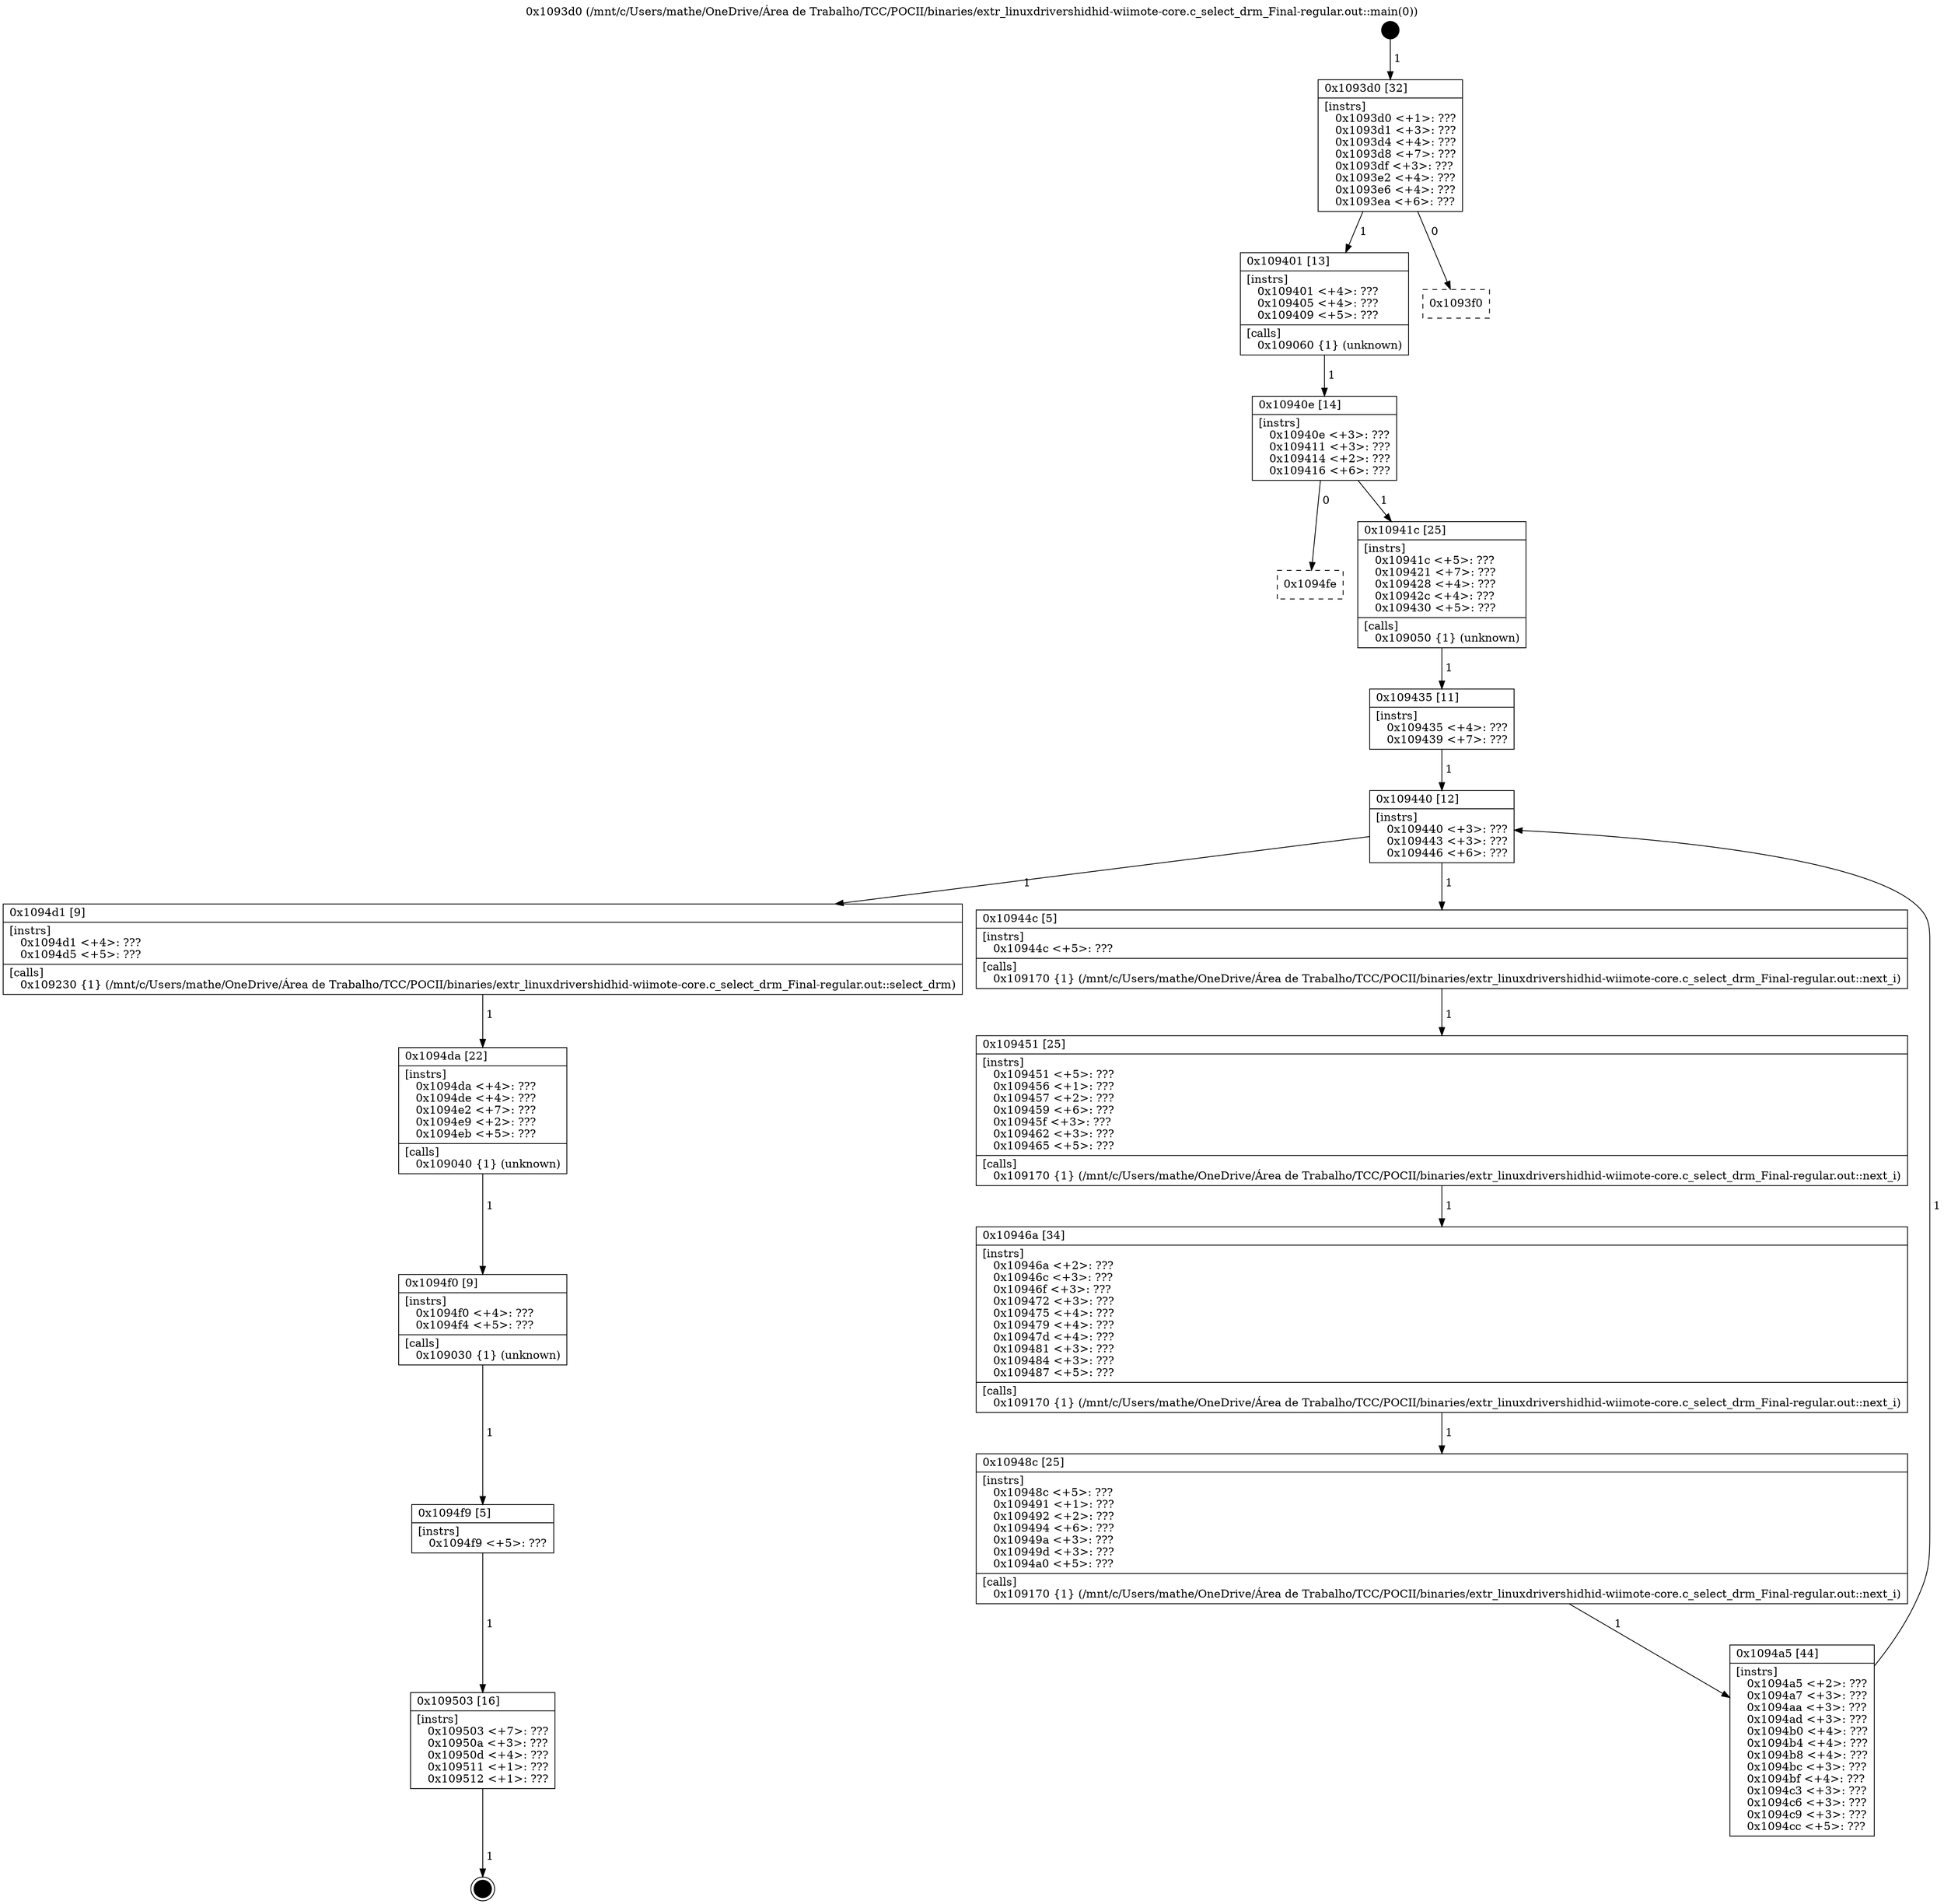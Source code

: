 digraph "0x1093d0" {
  label = "0x1093d0 (/mnt/c/Users/mathe/OneDrive/Área de Trabalho/TCC/POCII/binaries/extr_linuxdrivershidhid-wiimote-core.c_select_drm_Final-regular.out::main(0))"
  labelloc = "t"
  node[shape=record]

  Entry [label="",width=0.3,height=0.3,shape=circle,fillcolor=black,style=filled]
  "0x1093d0" [label="{
     0x1093d0 [32]\l
     | [instrs]\l
     &nbsp;&nbsp;0x1093d0 \<+1\>: ???\l
     &nbsp;&nbsp;0x1093d1 \<+3\>: ???\l
     &nbsp;&nbsp;0x1093d4 \<+4\>: ???\l
     &nbsp;&nbsp;0x1093d8 \<+7\>: ???\l
     &nbsp;&nbsp;0x1093df \<+3\>: ???\l
     &nbsp;&nbsp;0x1093e2 \<+4\>: ???\l
     &nbsp;&nbsp;0x1093e6 \<+4\>: ???\l
     &nbsp;&nbsp;0x1093ea \<+6\>: ???\l
  }"]
  "0x109401" [label="{
     0x109401 [13]\l
     | [instrs]\l
     &nbsp;&nbsp;0x109401 \<+4\>: ???\l
     &nbsp;&nbsp;0x109405 \<+4\>: ???\l
     &nbsp;&nbsp;0x109409 \<+5\>: ???\l
     | [calls]\l
     &nbsp;&nbsp;0x109060 \{1\} (unknown)\l
  }"]
  "0x1093f0" [label="{
     0x1093f0\l
  }", style=dashed]
  "0x10940e" [label="{
     0x10940e [14]\l
     | [instrs]\l
     &nbsp;&nbsp;0x10940e \<+3\>: ???\l
     &nbsp;&nbsp;0x109411 \<+3\>: ???\l
     &nbsp;&nbsp;0x109414 \<+2\>: ???\l
     &nbsp;&nbsp;0x109416 \<+6\>: ???\l
  }"]
  "0x1094fe" [label="{
     0x1094fe\l
  }", style=dashed]
  "0x10941c" [label="{
     0x10941c [25]\l
     | [instrs]\l
     &nbsp;&nbsp;0x10941c \<+5\>: ???\l
     &nbsp;&nbsp;0x109421 \<+7\>: ???\l
     &nbsp;&nbsp;0x109428 \<+4\>: ???\l
     &nbsp;&nbsp;0x10942c \<+4\>: ???\l
     &nbsp;&nbsp;0x109430 \<+5\>: ???\l
     | [calls]\l
     &nbsp;&nbsp;0x109050 \{1\} (unknown)\l
  }"]
  Exit [label="",width=0.3,height=0.3,shape=circle,fillcolor=black,style=filled,peripheries=2]
  "0x109440" [label="{
     0x109440 [12]\l
     | [instrs]\l
     &nbsp;&nbsp;0x109440 \<+3\>: ???\l
     &nbsp;&nbsp;0x109443 \<+3\>: ???\l
     &nbsp;&nbsp;0x109446 \<+6\>: ???\l
  }"]
  "0x1094d1" [label="{
     0x1094d1 [9]\l
     | [instrs]\l
     &nbsp;&nbsp;0x1094d1 \<+4\>: ???\l
     &nbsp;&nbsp;0x1094d5 \<+5\>: ???\l
     | [calls]\l
     &nbsp;&nbsp;0x109230 \{1\} (/mnt/c/Users/mathe/OneDrive/Área de Trabalho/TCC/POCII/binaries/extr_linuxdrivershidhid-wiimote-core.c_select_drm_Final-regular.out::select_drm)\l
  }"]
  "0x10944c" [label="{
     0x10944c [5]\l
     | [instrs]\l
     &nbsp;&nbsp;0x10944c \<+5\>: ???\l
     | [calls]\l
     &nbsp;&nbsp;0x109170 \{1\} (/mnt/c/Users/mathe/OneDrive/Área de Trabalho/TCC/POCII/binaries/extr_linuxdrivershidhid-wiimote-core.c_select_drm_Final-regular.out::next_i)\l
  }"]
  "0x109451" [label="{
     0x109451 [25]\l
     | [instrs]\l
     &nbsp;&nbsp;0x109451 \<+5\>: ???\l
     &nbsp;&nbsp;0x109456 \<+1\>: ???\l
     &nbsp;&nbsp;0x109457 \<+2\>: ???\l
     &nbsp;&nbsp;0x109459 \<+6\>: ???\l
     &nbsp;&nbsp;0x10945f \<+3\>: ???\l
     &nbsp;&nbsp;0x109462 \<+3\>: ???\l
     &nbsp;&nbsp;0x109465 \<+5\>: ???\l
     | [calls]\l
     &nbsp;&nbsp;0x109170 \{1\} (/mnt/c/Users/mathe/OneDrive/Área de Trabalho/TCC/POCII/binaries/extr_linuxdrivershidhid-wiimote-core.c_select_drm_Final-regular.out::next_i)\l
  }"]
  "0x10946a" [label="{
     0x10946a [34]\l
     | [instrs]\l
     &nbsp;&nbsp;0x10946a \<+2\>: ???\l
     &nbsp;&nbsp;0x10946c \<+3\>: ???\l
     &nbsp;&nbsp;0x10946f \<+3\>: ???\l
     &nbsp;&nbsp;0x109472 \<+3\>: ???\l
     &nbsp;&nbsp;0x109475 \<+4\>: ???\l
     &nbsp;&nbsp;0x109479 \<+4\>: ???\l
     &nbsp;&nbsp;0x10947d \<+4\>: ???\l
     &nbsp;&nbsp;0x109481 \<+3\>: ???\l
     &nbsp;&nbsp;0x109484 \<+3\>: ???\l
     &nbsp;&nbsp;0x109487 \<+5\>: ???\l
     | [calls]\l
     &nbsp;&nbsp;0x109170 \{1\} (/mnt/c/Users/mathe/OneDrive/Área de Trabalho/TCC/POCII/binaries/extr_linuxdrivershidhid-wiimote-core.c_select_drm_Final-regular.out::next_i)\l
  }"]
  "0x10948c" [label="{
     0x10948c [25]\l
     | [instrs]\l
     &nbsp;&nbsp;0x10948c \<+5\>: ???\l
     &nbsp;&nbsp;0x109491 \<+1\>: ???\l
     &nbsp;&nbsp;0x109492 \<+2\>: ???\l
     &nbsp;&nbsp;0x109494 \<+6\>: ???\l
     &nbsp;&nbsp;0x10949a \<+3\>: ???\l
     &nbsp;&nbsp;0x10949d \<+3\>: ???\l
     &nbsp;&nbsp;0x1094a0 \<+5\>: ???\l
     | [calls]\l
     &nbsp;&nbsp;0x109170 \{1\} (/mnt/c/Users/mathe/OneDrive/Área de Trabalho/TCC/POCII/binaries/extr_linuxdrivershidhid-wiimote-core.c_select_drm_Final-regular.out::next_i)\l
  }"]
  "0x1094a5" [label="{
     0x1094a5 [44]\l
     | [instrs]\l
     &nbsp;&nbsp;0x1094a5 \<+2\>: ???\l
     &nbsp;&nbsp;0x1094a7 \<+3\>: ???\l
     &nbsp;&nbsp;0x1094aa \<+3\>: ???\l
     &nbsp;&nbsp;0x1094ad \<+3\>: ???\l
     &nbsp;&nbsp;0x1094b0 \<+4\>: ???\l
     &nbsp;&nbsp;0x1094b4 \<+4\>: ???\l
     &nbsp;&nbsp;0x1094b8 \<+4\>: ???\l
     &nbsp;&nbsp;0x1094bc \<+3\>: ???\l
     &nbsp;&nbsp;0x1094bf \<+4\>: ???\l
     &nbsp;&nbsp;0x1094c3 \<+3\>: ???\l
     &nbsp;&nbsp;0x1094c6 \<+3\>: ???\l
     &nbsp;&nbsp;0x1094c9 \<+3\>: ???\l
     &nbsp;&nbsp;0x1094cc \<+5\>: ???\l
  }"]
  "0x109435" [label="{
     0x109435 [11]\l
     | [instrs]\l
     &nbsp;&nbsp;0x109435 \<+4\>: ???\l
     &nbsp;&nbsp;0x109439 \<+7\>: ???\l
  }"]
  "0x1094da" [label="{
     0x1094da [22]\l
     | [instrs]\l
     &nbsp;&nbsp;0x1094da \<+4\>: ???\l
     &nbsp;&nbsp;0x1094de \<+4\>: ???\l
     &nbsp;&nbsp;0x1094e2 \<+7\>: ???\l
     &nbsp;&nbsp;0x1094e9 \<+2\>: ???\l
     &nbsp;&nbsp;0x1094eb \<+5\>: ???\l
     | [calls]\l
     &nbsp;&nbsp;0x109040 \{1\} (unknown)\l
  }"]
  "0x1094f0" [label="{
     0x1094f0 [9]\l
     | [instrs]\l
     &nbsp;&nbsp;0x1094f0 \<+4\>: ???\l
     &nbsp;&nbsp;0x1094f4 \<+5\>: ???\l
     | [calls]\l
     &nbsp;&nbsp;0x109030 \{1\} (unknown)\l
  }"]
  "0x1094f9" [label="{
     0x1094f9 [5]\l
     | [instrs]\l
     &nbsp;&nbsp;0x1094f9 \<+5\>: ???\l
  }"]
  "0x109503" [label="{
     0x109503 [16]\l
     | [instrs]\l
     &nbsp;&nbsp;0x109503 \<+7\>: ???\l
     &nbsp;&nbsp;0x10950a \<+3\>: ???\l
     &nbsp;&nbsp;0x10950d \<+4\>: ???\l
     &nbsp;&nbsp;0x109511 \<+1\>: ???\l
     &nbsp;&nbsp;0x109512 \<+1\>: ???\l
  }"]
  Entry -> "0x1093d0" [label=" 1"]
  "0x1093d0" -> "0x109401" [label=" 1"]
  "0x1093d0" -> "0x1093f0" [label=" 0"]
  "0x109401" -> "0x10940e" [label=" 1"]
  "0x10940e" -> "0x1094fe" [label=" 0"]
  "0x10940e" -> "0x10941c" [label=" 1"]
  "0x109503" -> Exit [label=" 1"]
  "0x10941c" -> "0x109435" [label=" 1"]
  "0x109440" -> "0x1094d1" [label=" 1"]
  "0x109440" -> "0x10944c" [label=" 1"]
  "0x10944c" -> "0x109451" [label=" 1"]
  "0x109451" -> "0x10946a" [label=" 1"]
  "0x10946a" -> "0x10948c" [label=" 1"]
  "0x10948c" -> "0x1094a5" [label=" 1"]
  "0x109435" -> "0x109440" [label=" 1"]
  "0x1094a5" -> "0x109440" [label=" 1"]
  "0x1094d1" -> "0x1094da" [label=" 1"]
  "0x1094da" -> "0x1094f0" [label=" 1"]
  "0x1094f0" -> "0x1094f9" [label=" 1"]
  "0x1094f9" -> "0x109503" [label=" 1"]
}
